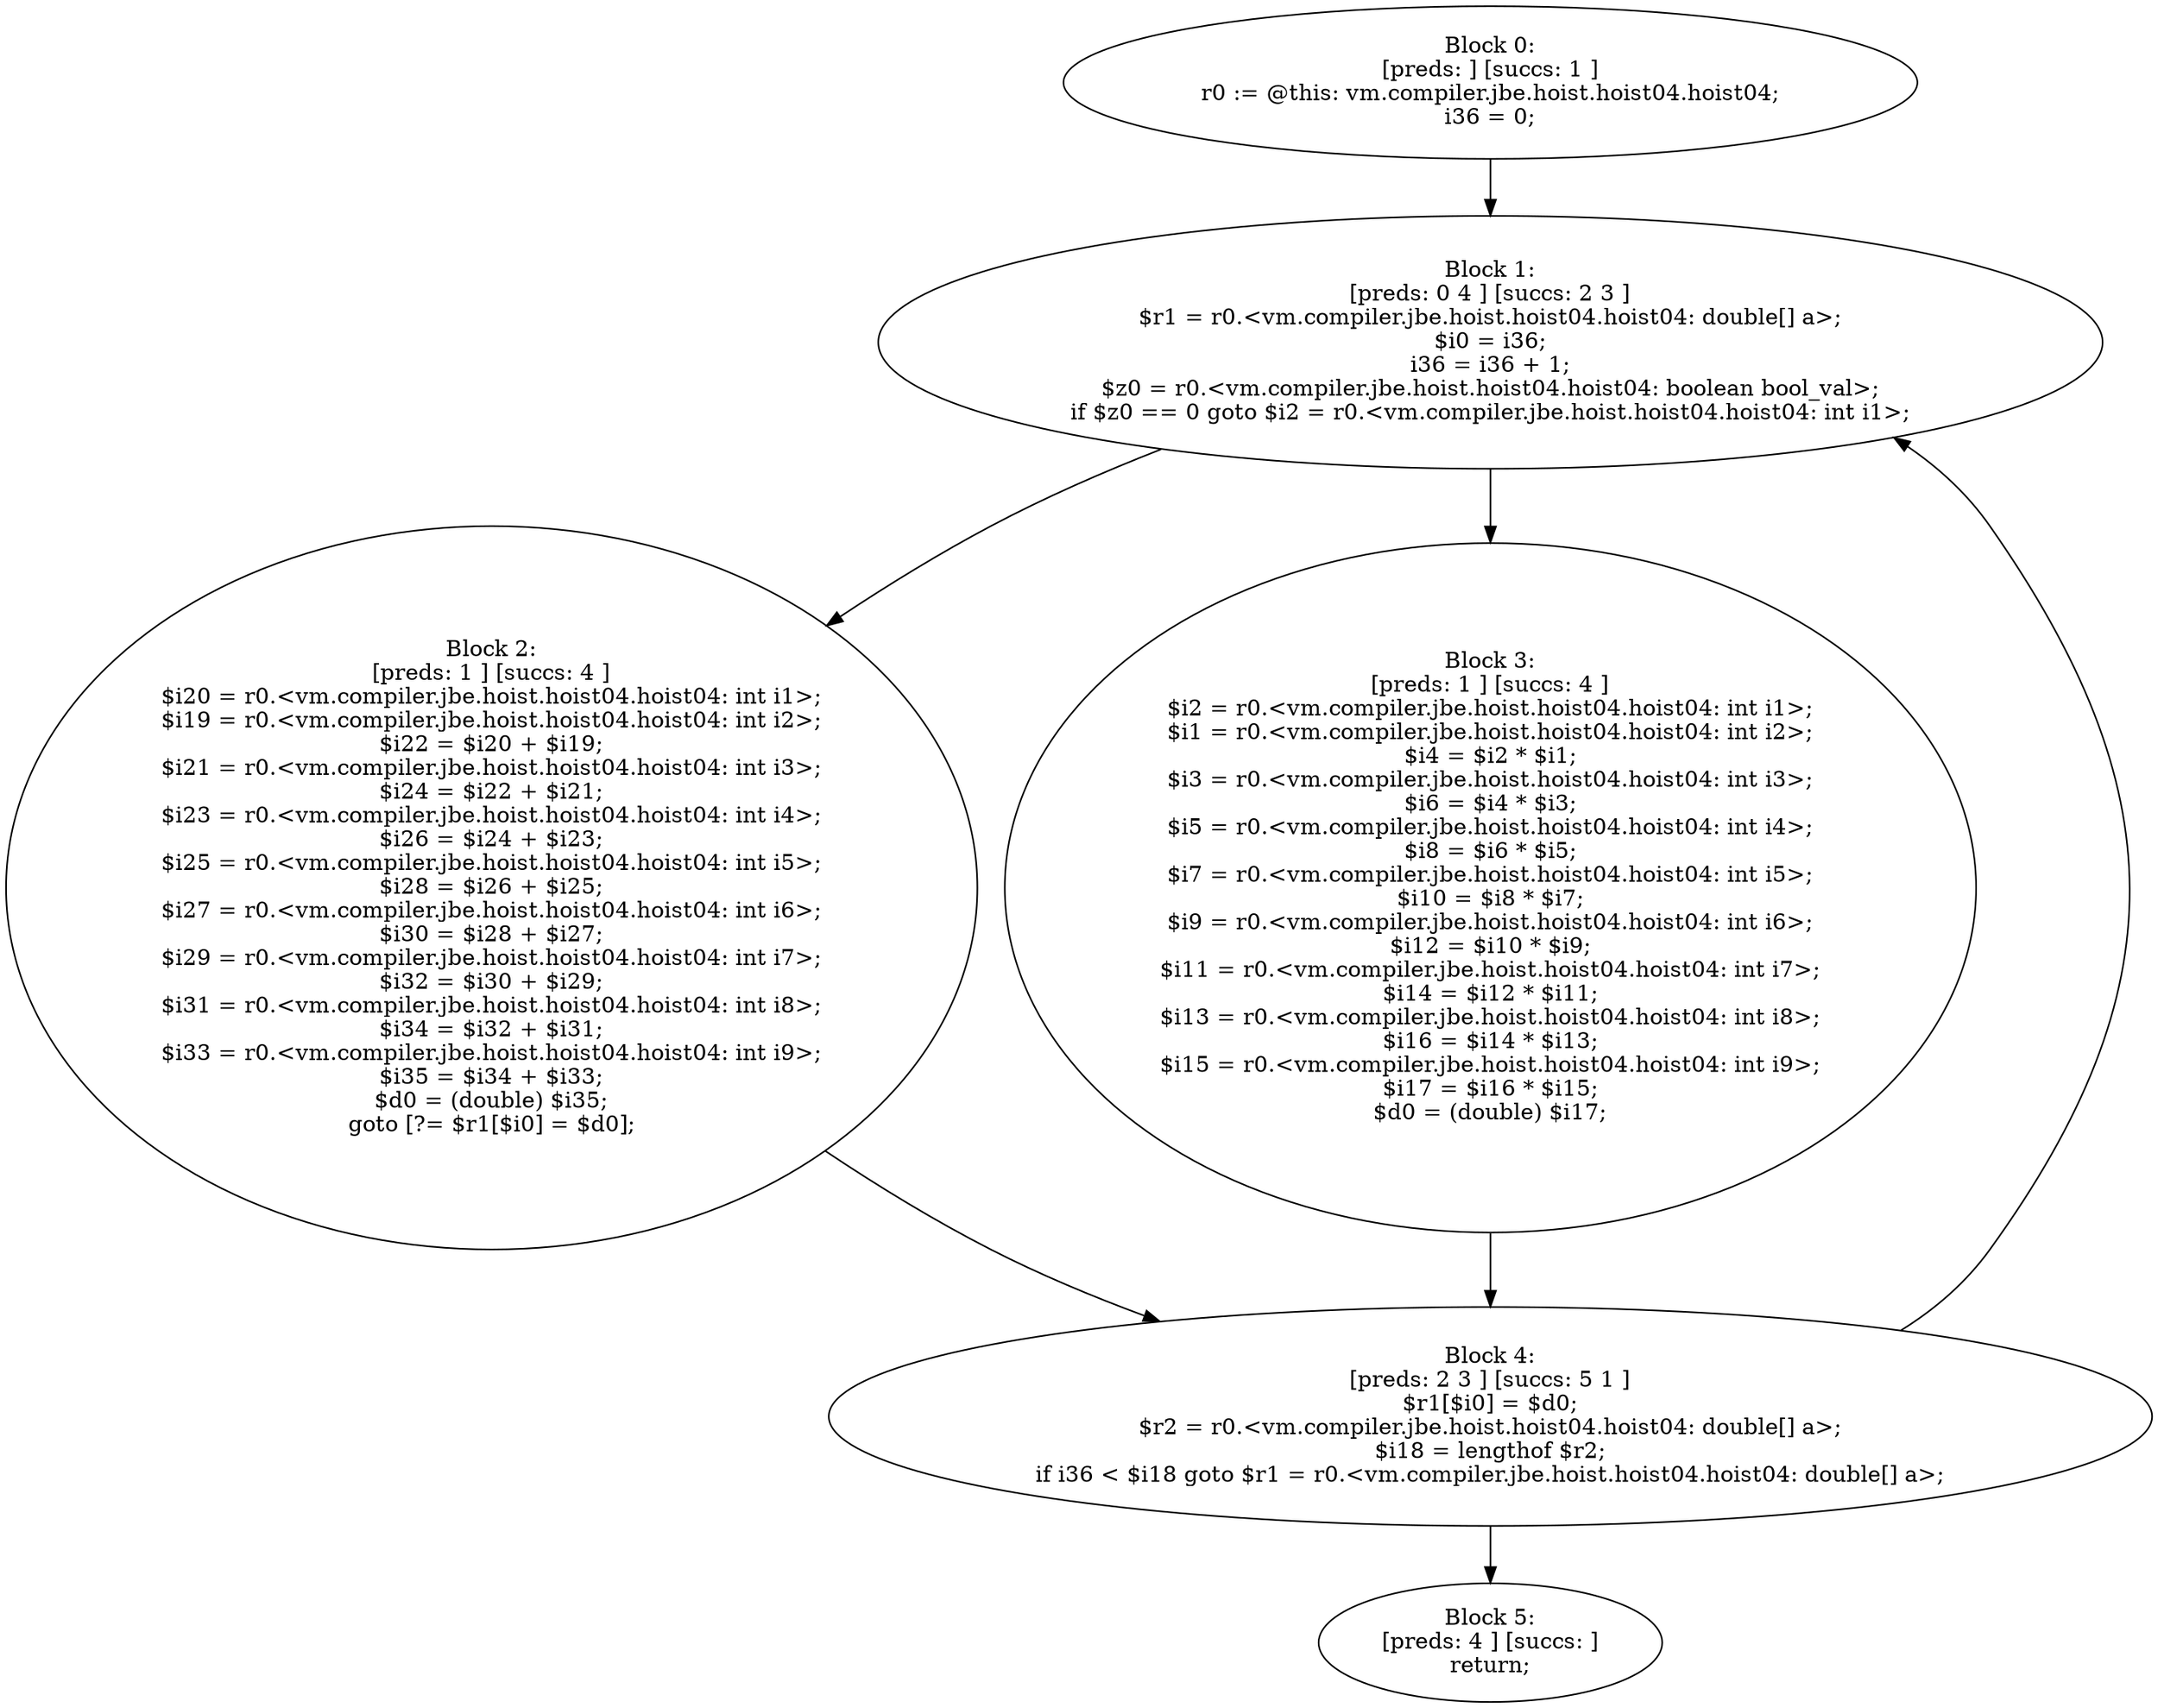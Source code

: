 digraph "unitGraph" {
    "Block 0:
[preds: ] [succs: 1 ]
r0 := @this: vm.compiler.jbe.hoist.hoist04.hoist04;
i36 = 0;
"
    "Block 1:
[preds: 0 4 ] [succs: 2 3 ]
$r1 = r0.<vm.compiler.jbe.hoist.hoist04.hoist04: double[] a>;
$i0 = i36;
i36 = i36 + 1;
$z0 = r0.<vm.compiler.jbe.hoist.hoist04.hoist04: boolean bool_val>;
if $z0 == 0 goto $i2 = r0.<vm.compiler.jbe.hoist.hoist04.hoist04: int i1>;
"
    "Block 2:
[preds: 1 ] [succs: 4 ]
$i20 = r0.<vm.compiler.jbe.hoist.hoist04.hoist04: int i1>;
$i19 = r0.<vm.compiler.jbe.hoist.hoist04.hoist04: int i2>;
$i22 = $i20 + $i19;
$i21 = r0.<vm.compiler.jbe.hoist.hoist04.hoist04: int i3>;
$i24 = $i22 + $i21;
$i23 = r0.<vm.compiler.jbe.hoist.hoist04.hoist04: int i4>;
$i26 = $i24 + $i23;
$i25 = r0.<vm.compiler.jbe.hoist.hoist04.hoist04: int i5>;
$i28 = $i26 + $i25;
$i27 = r0.<vm.compiler.jbe.hoist.hoist04.hoist04: int i6>;
$i30 = $i28 + $i27;
$i29 = r0.<vm.compiler.jbe.hoist.hoist04.hoist04: int i7>;
$i32 = $i30 + $i29;
$i31 = r0.<vm.compiler.jbe.hoist.hoist04.hoist04: int i8>;
$i34 = $i32 + $i31;
$i33 = r0.<vm.compiler.jbe.hoist.hoist04.hoist04: int i9>;
$i35 = $i34 + $i33;
$d0 = (double) $i35;
goto [?= $r1[$i0] = $d0];
"
    "Block 3:
[preds: 1 ] [succs: 4 ]
$i2 = r0.<vm.compiler.jbe.hoist.hoist04.hoist04: int i1>;
$i1 = r0.<vm.compiler.jbe.hoist.hoist04.hoist04: int i2>;
$i4 = $i2 * $i1;
$i3 = r0.<vm.compiler.jbe.hoist.hoist04.hoist04: int i3>;
$i6 = $i4 * $i3;
$i5 = r0.<vm.compiler.jbe.hoist.hoist04.hoist04: int i4>;
$i8 = $i6 * $i5;
$i7 = r0.<vm.compiler.jbe.hoist.hoist04.hoist04: int i5>;
$i10 = $i8 * $i7;
$i9 = r0.<vm.compiler.jbe.hoist.hoist04.hoist04: int i6>;
$i12 = $i10 * $i9;
$i11 = r0.<vm.compiler.jbe.hoist.hoist04.hoist04: int i7>;
$i14 = $i12 * $i11;
$i13 = r0.<vm.compiler.jbe.hoist.hoist04.hoist04: int i8>;
$i16 = $i14 * $i13;
$i15 = r0.<vm.compiler.jbe.hoist.hoist04.hoist04: int i9>;
$i17 = $i16 * $i15;
$d0 = (double) $i17;
"
    "Block 4:
[preds: 2 3 ] [succs: 5 1 ]
$r1[$i0] = $d0;
$r2 = r0.<vm.compiler.jbe.hoist.hoist04.hoist04: double[] a>;
$i18 = lengthof $r2;
if i36 < $i18 goto $r1 = r0.<vm.compiler.jbe.hoist.hoist04.hoist04: double[] a>;
"
    "Block 5:
[preds: 4 ] [succs: ]
return;
"
    "Block 0:
[preds: ] [succs: 1 ]
r0 := @this: vm.compiler.jbe.hoist.hoist04.hoist04;
i36 = 0;
"->"Block 1:
[preds: 0 4 ] [succs: 2 3 ]
$r1 = r0.<vm.compiler.jbe.hoist.hoist04.hoist04: double[] a>;
$i0 = i36;
i36 = i36 + 1;
$z0 = r0.<vm.compiler.jbe.hoist.hoist04.hoist04: boolean bool_val>;
if $z0 == 0 goto $i2 = r0.<vm.compiler.jbe.hoist.hoist04.hoist04: int i1>;
";
    "Block 1:
[preds: 0 4 ] [succs: 2 3 ]
$r1 = r0.<vm.compiler.jbe.hoist.hoist04.hoist04: double[] a>;
$i0 = i36;
i36 = i36 + 1;
$z0 = r0.<vm.compiler.jbe.hoist.hoist04.hoist04: boolean bool_val>;
if $z0 == 0 goto $i2 = r0.<vm.compiler.jbe.hoist.hoist04.hoist04: int i1>;
"->"Block 2:
[preds: 1 ] [succs: 4 ]
$i20 = r0.<vm.compiler.jbe.hoist.hoist04.hoist04: int i1>;
$i19 = r0.<vm.compiler.jbe.hoist.hoist04.hoist04: int i2>;
$i22 = $i20 + $i19;
$i21 = r0.<vm.compiler.jbe.hoist.hoist04.hoist04: int i3>;
$i24 = $i22 + $i21;
$i23 = r0.<vm.compiler.jbe.hoist.hoist04.hoist04: int i4>;
$i26 = $i24 + $i23;
$i25 = r0.<vm.compiler.jbe.hoist.hoist04.hoist04: int i5>;
$i28 = $i26 + $i25;
$i27 = r0.<vm.compiler.jbe.hoist.hoist04.hoist04: int i6>;
$i30 = $i28 + $i27;
$i29 = r0.<vm.compiler.jbe.hoist.hoist04.hoist04: int i7>;
$i32 = $i30 + $i29;
$i31 = r0.<vm.compiler.jbe.hoist.hoist04.hoist04: int i8>;
$i34 = $i32 + $i31;
$i33 = r0.<vm.compiler.jbe.hoist.hoist04.hoist04: int i9>;
$i35 = $i34 + $i33;
$d0 = (double) $i35;
goto [?= $r1[$i0] = $d0];
";
    "Block 1:
[preds: 0 4 ] [succs: 2 3 ]
$r1 = r0.<vm.compiler.jbe.hoist.hoist04.hoist04: double[] a>;
$i0 = i36;
i36 = i36 + 1;
$z0 = r0.<vm.compiler.jbe.hoist.hoist04.hoist04: boolean bool_val>;
if $z0 == 0 goto $i2 = r0.<vm.compiler.jbe.hoist.hoist04.hoist04: int i1>;
"->"Block 3:
[preds: 1 ] [succs: 4 ]
$i2 = r0.<vm.compiler.jbe.hoist.hoist04.hoist04: int i1>;
$i1 = r0.<vm.compiler.jbe.hoist.hoist04.hoist04: int i2>;
$i4 = $i2 * $i1;
$i3 = r0.<vm.compiler.jbe.hoist.hoist04.hoist04: int i3>;
$i6 = $i4 * $i3;
$i5 = r0.<vm.compiler.jbe.hoist.hoist04.hoist04: int i4>;
$i8 = $i6 * $i5;
$i7 = r0.<vm.compiler.jbe.hoist.hoist04.hoist04: int i5>;
$i10 = $i8 * $i7;
$i9 = r0.<vm.compiler.jbe.hoist.hoist04.hoist04: int i6>;
$i12 = $i10 * $i9;
$i11 = r0.<vm.compiler.jbe.hoist.hoist04.hoist04: int i7>;
$i14 = $i12 * $i11;
$i13 = r0.<vm.compiler.jbe.hoist.hoist04.hoist04: int i8>;
$i16 = $i14 * $i13;
$i15 = r0.<vm.compiler.jbe.hoist.hoist04.hoist04: int i9>;
$i17 = $i16 * $i15;
$d0 = (double) $i17;
";
    "Block 2:
[preds: 1 ] [succs: 4 ]
$i20 = r0.<vm.compiler.jbe.hoist.hoist04.hoist04: int i1>;
$i19 = r0.<vm.compiler.jbe.hoist.hoist04.hoist04: int i2>;
$i22 = $i20 + $i19;
$i21 = r0.<vm.compiler.jbe.hoist.hoist04.hoist04: int i3>;
$i24 = $i22 + $i21;
$i23 = r0.<vm.compiler.jbe.hoist.hoist04.hoist04: int i4>;
$i26 = $i24 + $i23;
$i25 = r0.<vm.compiler.jbe.hoist.hoist04.hoist04: int i5>;
$i28 = $i26 + $i25;
$i27 = r0.<vm.compiler.jbe.hoist.hoist04.hoist04: int i6>;
$i30 = $i28 + $i27;
$i29 = r0.<vm.compiler.jbe.hoist.hoist04.hoist04: int i7>;
$i32 = $i30 + $i29;
$i31 = r0.<vm.compiler.jbe.hoist.hoist04.hoist04: int i8>;
$i34 = $i32 + $i31;
$i33 = r0.<vm.compiler.jbe.hoist.hoist04.hoist04: int i9>;
$i35 = $i34 + $i33;
$d0 = (double) $i35;
goto [?= $r1[$i0] = $d0];
"->"Block 4:
[preds: 2 3 ] [succs: 5 1 ]
$r1[$i0] = $d0;
$r2 = r0.<vm.compiler.jbe.hoist.hoist04.hoist04: double[] a>;
$i18 = lengthof $r2;
if i36 < $i18 goto $r1 = r0.<vm.compiler.jbe.hoist.hoist04.hoist04: double[] a>;
";
    "Block 3:
[preds: 1 ] [succs: 4 ]
$i2 = r0.<vm.compiler.jbe.hoist.hoist04.hoist04: int i1>;
$i1 = r0.<vm.compiler.jbe.hoist.hoist04.hoist04: int i2>;
$i4 = $i2 * $i1;
$i3 = r0.<vm.compiler.jbe.hoist.hoist04.hoist04: int i3>;
$i6 = $i4 * $i3;
$i5 = r0.<vm.compiler.jbe.hoist.hoist04.hoist04: int i4>;
$i8 = $i6 * $i5;
$i7 = r0.<vm.compiler.jbe.hoist.hoist04.hoist04: int i5>;
$i10 = $i8 * $i7;
$i9 = r0.<vm.compiler.jbe.hoist.hoist04.hoist04: int i6>;
$i12 = $i10 * $i9;
$i11 = r0.<vm.compiler.jbe.hoist.hoist04.hoist04: int i7>;
$i14 = $i12 * $i11;
$i13 = r0.<vm.compiler.jbe.hoist.hoist04.hoist04: int i8>;
$i16 = $i14 * $i13;
$i15 = r0.<vm.compiler.jbe.hoist.hoist04.hoist04: int i9>;
$i17 = $i16 * $i15;
$d0 = (double) $i17;
"->"Block 4:
[preds: 2 3 ] [succs: 5 1 ]
$r1[$i0] = $d0;
$r2 = r0.<vm.compiler.jbe.hoist.hoist04.hoist04: double[] a>;
$i18 = lengthof $r2;
if i36 < $i18 goto $r1 = r0.<vm.compiler.jbe.hoist.hoist04.hoist04: double[] a>;
";
    "Block 4:
[preds: 2 3 ] [succs: 5 1 ]
$r1[$i0] = $d0;
$r2 = r0.<vm.compiler.jbe.hoist.hoist04.hoist04: double[] a>;
$i18 = lengthof $r2;
if i36 < $i18 goto $r1 = r0.<vm.compiler.jbe.hoist.hoist04.hoist04: double[] a>;
"->"Block 5:
[preds: 4 ] [succs: ]
return;
";
    "Block 4:
[preds: 2 3 ] [succs: 5 1 ]
$r1[$i0] = $d0;
$r2 = r0.<vm.compiler.jbe.hoist.hoist04.hoist04: double[] a>;
$i18 = lengthof $r2;
if i36 < $i18 goto $r1 = r0.<vm.compiler.jbe.hoist.hoist04.hoist04: double[] a>;
"->"Block 1:
[preds: 0 4 ] [succs: 2 3 ]
$r1 = r0.<vm.compiler.jbe.hoist.hoist04.hoist04: double[] a>;
$i0 = i36;
i36 = i36 + 1;
$z0 = r0.<vm.compiler.jbe.hoist.hoist04.hoist04: boolean bool_val>;
if $z0 == 0 goto $i2 = r0.<vm.compiler.jbe.hoist.hoist04.hoist04: int i1>;
";
}
